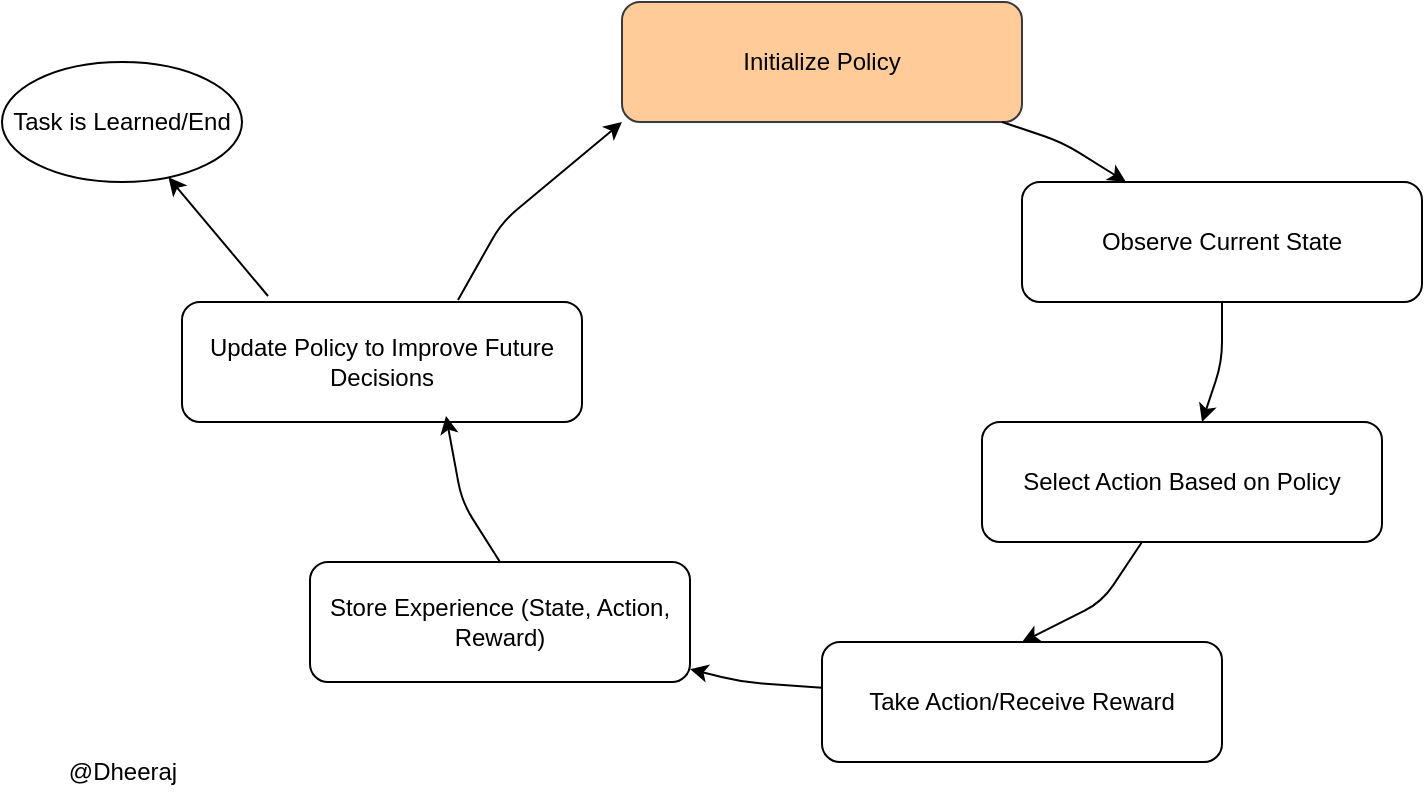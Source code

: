 <mxfile version="26.0.14">
  <diagram id="REINFORCE" name="REINFORCE Algorithm">
    <mxGraphModel dx="1434" dy="948" grid="1" gridSize="10" guides="1" tooltips="1" connect="1" arrows="1" fold="1" page="1" pageScale="1" pageWidth="827" pageHeight="1169" math="0" shadow="0">
      <root>
        <mxCell id="0" />
        <mxCell id="1" parent="0" />
        <mxCell id="3" value="Initialize Policy" style="rounded=1;whiteSpace=wrap;html=1;fillColor=#ffcc99;strokeColor=#36393d;glass=0;" parent="1" vertex="1">
          <mxGeometry x="380" y="70" width="200" height="60" as="geometry" />
        </mxCell>
        <mxCell id="4" value="Observe Current State" style="rounded=1;whiteSpace=wrap;html=1;" parent="1" vertex="1">
          <mxGeometry x="580" y="160" width="200" height="60" as="geometry" />
        </mxCell>
        <mxCell id="5" value="Select Action Based on Policy" style="rounded=1;whiteSpace=wrap;html=1;" parent="1" vertex="1">
          <mxGeometry x="560" y="280" width="200" height="60" as="geometry" />
        </mxCell>
        <mxCell id="6" value="Take Action/Receive Reward" style="rounded=1;whiteSpace=wrap;html=1;" parent="1" vertex="1">
          <mxGeometry x="480" y="390" width="200" height="60" as="geometry" />
        </mxCell>
        <mxCell id="7" value="Store Experience (State, Action, Reward)" style="rounded=1;whiteSpace=wrap;html=1;" parent="1" vertex="1">
          <mxGeometry x="224" y="350" width="190" height="60" as="geometry" />
        </mxCell>
        <mxCell id="8" value="Update Policy to Improve Future Decisions" style="rounded=1;whiteSpace=wrap;html=1;" parent="1" vertex="1">
          <mxGeometry x="160" y="220" width="200" height="60" as="geometry" />
        </mxCell>
        <mxCell id="10" value="&lt;font&gt;&lt;span style=&quot;text-align: start;&quot;&gt;Task&amp;nbsp;&lt;/span&gt;&lt;span style=&quot;text-align: start;&quot; class=&quot;hljs-keyword&quot;&gt;is&lt;/span&gt;&lt;span style=&quot;text-align: start;&quot;&gt;&amp;nbsp;Learned/&lt;/span&gt;End&lt;/font&gt;" style="ellipse;whiteSpace=wrap;html=1;" parent="1" vertex="1">
          <mxGeometry x="70" y="100" width="120" height="60" as="geometry" />
        </mxCell>
        <mxCell id="12" parent="1" source="3" target="4" edge="1">
          <mxGeometry relative="1" as="geometry">
            <Array as="points">
              <mxPoint x="600" y="140" />
            </Array>
          </mxGeometry>
        </mxCell>
        <mxCell id="13" parent="1" source="4" target="5" edge="1">
          <mxGeometry relative="1" as="geometry">
            <Array as="points">
              <mxPoint x="680" y="250" />
            </Array>
          </mxGeometry>
        </mxCell>
        <mxCell id="14" style="entryX=0.5;entryY=0;entryDx=0;entryDy=0;" parent="1" source="5" target="6" edge="1">
          <mxGeometry relative="1" as="geometry">
            <Array as="points">
              <mxPoint x="620" y="370" />
            </Array>
          </mxGeometry>
        </mxCell>
        <mxCell id="15" parent="1" source="6" target="7" edge="1">
          <mxGeometry relative="1" as="geometry">
            <Array as="points">
              <mxPoint x="440" y="410" />
            </Array>
          </mxGeometry>
        </mxCell>
        <mxCell id="16" style="entryX=0.66;entryY=0.95;entryDx=0;entryDy=0;exitX=0.5;exitY=0;exitDx=0;exitDy=0;entryPerimeter=0;" parent="1" source="7" target="8" edge="1">
          <mxGeometry relative="1" as="geometry">
            <Array as="points">
              <mxPoint x="300" y="320" />
            </Array>
          </mxGeometry>
        </mxCell>
        <mxCell id="17" style="exitX=0.69;exitY=-0.017;exitDx=0;exitDy=0;entryX=0;entryY=1;entryDx=0;entryDy=0;exitPerimeter=0;" parent="1" source="8" target="3" edge="1">
          <mxGeometry relative="1" as="geometry">
            <mxPoint x="540" y="90" as="targetPoint" />
            <Array as="points">
              <mxPoint x="320" y="180" />
            </Array>
          </mxGeometry>
        </mxCell>
        <mxCell id="18" style="exitX=0.215;exitY=-0.05;exitDx=0;exitDy=0;exitPerimeter=0;" parent="1" source="8" target="10" edge="1">
          <mxGeometry relative="1" as="geometry">
            <mxPoint x="297" y="671" as="sourcePoint" />
          </mxGeometry>
        </mxCell>
        <mxCell id="t4n1KedWIIMidOQG2YNz-21" value="@Dheeraj" style="text;html=1;align=center;verticalAlign=middle;resizable=0;points=[];autosize=1;strokeColor=none;fillColor=none;" vertex="1" parent="1">
          <mxGeometry x="90" y="440" width="80" height="30" as="geometry" />
        </mxCell>
      </root>
    </mxGraphModel>
  </diagram>
</mxfile>
